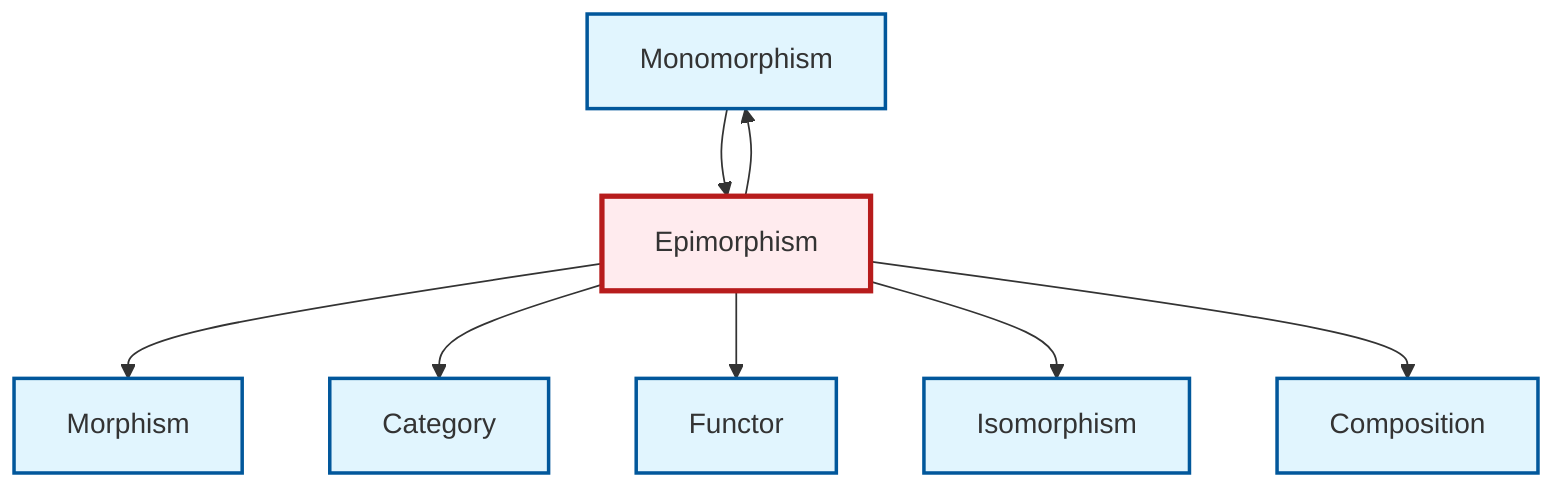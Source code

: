 graph TD
    classDef definition fill:#e1f5fe,stroke:#01579b,stroke-width:2px
    classDef theorem fill:#f3e5f5,stroke:#4a148c,stroke-width:2px
    classDef axiom fill:#fff3e0,stroke:#e65100,stroke-width:2px
    classDef example fill:#e8f5e9,stroke:#1b5e20,stroke-width:2px
    classDef current fill:#ffebee,stroke:#b71c1c,stroke-width:3px
    def-category["Category"]:::definition
    def-functor["Functor"]:::definition
    def-isomorphism["Isomorphism"]:::definition
    def-monomorphism["Monomorphism"]:::definition
    def-morphism["Morphism"]:::definition
    def-composition["Composition"]:::definition
    def-epimorphism["Epimorphism"]:::definition
    def-epimorphism --> def-morphism
    def-epimorphism --> def-category
    def-epimorphism --> def-functor
    def-epimorphism --> def-monomorphism
    def-epimorphism --> def-isomorphism
    def-monomorphism --> def-epimorphism
    def-epimorphism --> def-composition
    class def-epimorphism current
